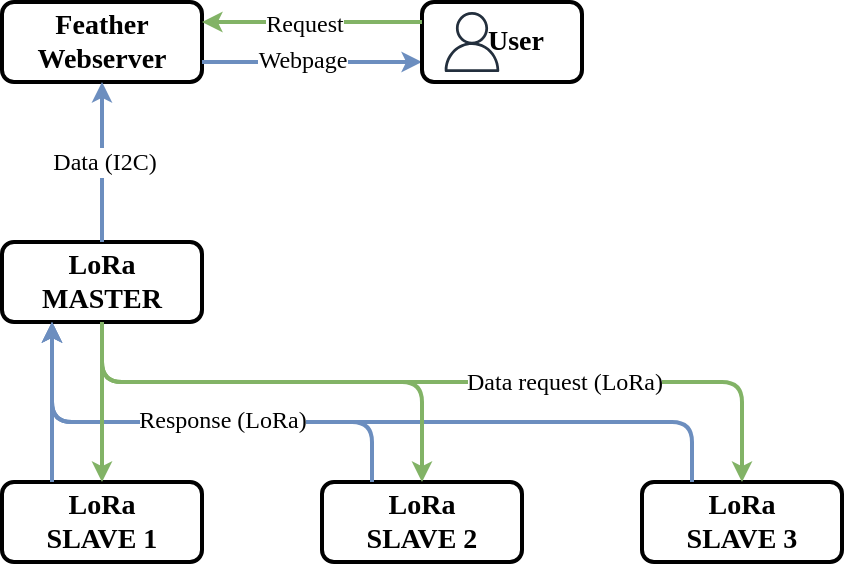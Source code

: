 <mxfile version="21.2.8" type="device">
  <diagram name="Page-1" id="ASehpmj4ztPe1-0Q4AMC">
    <mxGraphModel dx="1594" dy="1557" grid="1" gridSize="10" guides="1" tooltips="1" connect="1" arrows="1" fold="1" page="0" pageScale="1" pageWidth="1169" pageHeight="827" math="0" shadow="0">
      <root>
        <mxCell id="0" />
        <mxCell id="1" parent="0" />
        <mxCell id="aOIanCpuDB1dHARAcJOJ-1" value="LoRa&lt;br style=&quot;font-size: 14px;&quot;&gt;MASTER" style="rounded=1;whiteSpace=wrap;html=1;fontSize=14;fontFamily=Iosevka;strokeWidth=2;fontStyle=1" parent="1" vertex="1">
          <mxGeometry x="430" y="80" width="100" height="40" as="geometry" />
        </mxCell>
        <mxCell id="aOIanCpuDB1dHARAcJOJ-2" value="Feather&lt;br&gt;Webserver" style="rounded=1;whiteSpace=wrap;html=1;fontSize=14;fontFamily=Iosevka;strokeWidth=2;fontStyle=1" parent="1" vertex="1">
          <mxGeometry x="430" y="-40" width="100" height="40" as="geometry" />
        </mxCell>
        <mxCell id="aOIanCpuDB1dHARAcJOJ-5" value="LoRa&lt;br style=&quot;font-size: 14px;&quot;&gt;SLAVE 1" style="rounded=1;whiteSpace=wrap;html=1;fontSize=14;fontFamily=Iosevka;strokeWidth=2;fontStyle=1" parent="1" vertex="1">
          <mxGeometry x="430" y="200" width="100" height="40" as="geometry" />
        </mxCell>
        <mxCell id="aOIanCpuDB1dHARAcJOJ-8" value="LoRa&lt;br style=&quot;font-size: 14px;&quot;&gt;SLAVE 2" style="rounded=1;whiteSpace=wrap;html=1;fontSize=14;fontFamily=Iosevka;strokeWidth=2;fontStyle=1" parent="1" vertex="1">
          <mxGeometry x="590" y="200" width="100" height="40" as="geometry" />
        </mxCell>
        <mxCell id="aOIanCpuDB1dHARAcJOJ-10" value="LoRa&lt;br style=&quot;font-size: 14px;&quot;&gt;SLAVE 3" style="rounded=1;whiteSpace=wrap;html=1;fontSize=14;fontFamily=Iosevka;strokeWidth=2;fontStyle=1" parent="1" vertex="1">
          <mxGeometry x="750" y="200" width="100" height="40" as="geometry" />
        </mxCell>
        <mxCell id="aOIanCpuDB1dHARAcJOJ-21" value="" style="endArrow=classic;startArrow=none;html=1;rounded=0;fontSize=12;startSize=4;endSize=4;curved=1;entryX=0.25;entryY=1;entryDx=0;entryDy=0;exitX=0.25;exitY=0;exitDx=0;exitDy=0;strokeWidth=2;startFill=0;fillColor=#dae8fc;strokeColor=#6c8ebf;" parent="1" source="aOIanCpuDB1dHARAcJOJ-5" target="aOIanCpuDB1dHARAcJOJ-1" edge="1">
          <mxGeometry width="50" height="50" relative="1" as="geometry">
            <mxPoint x="350" y="70" as="sourcePoint" />
            <mxPoint x="400" y="20" as="targetPoint" />
          </mxGeometry>
        </mxCell>
        <mxCell id="aOIanCpuDB1dHARAcJOJ-22" value="" style="endArrow=classic;startArrow=none;html=1;rounded=1;fontSize=12;startSize=4;endSize=4;entryX=0.25;entryY=1;entryDx=0;entryDy=0;strokeColor=#6c8ebf;strokeWidth=2;exitX=0.25;exitY=0;exitDx=0;exitDy=0;startFill=0;fillColor=#dae8fc;" parent="1" source="aOIanCpuDB1dHARAcJOJ-8" target="aOIanCpuDB1dHARAcJOJ-1" edge="1">
          <mxGeometry width="50" height="50" relative="1" as="geometry">
            <mxPoint x="580" y="140" as="sourcePoint" />
            <mxPoint x="580" y="80" as="targetPoint" />
            <Array as="points">
              <mxPoint x="615" y="170" />
              <mxPoint x="455" y="170" />
            </Array>
          </mxGeometry>
        </mxCell>
        <mxCell id="aOIanCpuDB1dHARAcJOJ-23" value="" style="endArrow=classic;startArrow=none;html=1;rounded=1;fontSize=12;startSize=4;endSize=4;entryX=0.25;entryY=1;entryDx=0;entryDy=0;strokeColor=#6c8ebf;exitX=0.25;exitY=0;exitDx=0;exitDy=0;strokeWidth=2;startFill=0;fillColor=#dae8fc;" parent="1" source="aOIanCpuDB1dHARAcJOJ-10" target="aOIanCpuDB1dHARAcJOJ-1" edge="1">
          <mxGeometry width="50" height="50" relative="1" as="geometry">
            <mxPoint x="610" y="190" as="sourcePoint" />
            <mxPoint x="490" y="130" as="targetPoint" />
            <Array as="points">
              <mxPoint x="775" y="170" />
              <mxPoint x="455" y="170" />
            </Array>
          </mxGeometry>
        </mxCell>
        <mxCell id="aOIanCpuDB1dHARAcJOJ-36" value="Response (LoRa)" style="edgeLabel;html=1;align=center;verticalAlign=middle;resizable=0;points=[];fontSize=12;fontFamily=Iosevka;" parent="aOIanCpuDB1dHARAcJOJ-23" vertex="1" connectable="0">
          <mxGeometry x="0.355" y="-1" relative="1" as="geometry">
            <mxPoint x="6" as="offset" />
          </mxGeometry>
        </mxCell>
        <mxCell id="aOIanCpuDB1dHARAcJOJ-27" value="" style="endArrow=classic;html=1;rounded=0;fontSize=12;startSize=4;endSize=4;curved=1;entryX=0.5;entryY=1;entryDx=0;entryDy=0;exitX=0.5;exitY=0;exitDx=0;exitDy=0;strokeWidth=2;fillColor=#dae8fc;strokeColor=#6c8ebf;" parent="1" source="aOIanCpuDB1dHARAcJOJ-1" target="aOIanCpuDB1dHARAcJOJ-2" edge="1">
          <mxGeometry width="50" height="50" relative="1" as="geometry">
            <mxPoint x="320" y="120" as="sourcePoint" />
            <mxPoint x="370" y="70" as="targetPoint" />
            <Array as="points">
              <mxPoint x="480" y="40" />
            </Array>
          </mxGeometry>
        </mxCell>
        <mxCell id="aOIanCpuDB1dHARAcJOJ-30" value="&lt;font face=&quot;Iosevka&quot; style=&quot;font-size: 12px;&quot;&gt;Data (I2C)&lt;/font&gt;" style="edgeLabel;html=1;align=center;verticalAlign=middle;resizable=0;points=[];fontSize=12;" parent="aOIanCpuDB1dHARAcJOJ-27" vertex="1" connectable="0">
          <mxGeometry x="0.2" y="-1" relative="1" as="geometry">
            <mxPoint y="8" as="offset" />
          </mxGeometry>
        </mxCell>
        <mxCell id="aOIanCpuDB1dHARAcJOJ-28" value="" style="endArrow=classic;html=1;rounded=0;fontSize=12;startSize=4;endSize=4;curved=1;entryX=0;entryY=0.75;entryDx=0;entryDy=0;exitX=1;exitY=0.75;exitDx=0;exitDy=0;strokeWidth=2;fillColor=#dae8fc;strokeColor=#6c8ebf;" parent="1" source="aOIanCpuDB1dHARAcJOJ-2" target="aOIanCpuDB1dHARAcJOJ-26" edge="1">
          <mxGeometry width="50" height="50" relative="1" as="geometry">
            <mxPoint x="580" y="70" as="sourcePoint" />
            <mxPoint x="580" y="30" as="targetPoint" />
          </mxGeometry>
        </mxCell>
        <mxCell id="aOIanCpuDB1dHARAcJOJ-38" value="Webpage" style="edgeLabel;html=1;align=center;verticalAlign=middle;resizable=0;points=[];fontSize=12;fontFamily=Iosevka;" parent="aOIanCpuDB1dHARAcJOJ-28" vertex="1" connectable="0">
          <mxGeometry x="-0.287" y="1" relative="1" as="geometry">
            <mxPoint x="11" as="offset" />
          </mxGeometry>
        </mxCell>
        <mxCell id="aOIanCpuDB1dHARAcJOJ-29" value="" style="group" parent="1" vertex="1" connectable="0">
          <mxGeometry x="640" y="-40" width="80" height="40" as="geometry" />
        </mxCell>
        <mxCell id="aOIanCpuDB1dHARAcJOJ-26" value="&amp;nbsp; &amp;nbsp; User" style="rounded=1;whiteSpace=wrap;html=1;fontSize=14;fontFamily=Iosevka;strokeWidth=2;fontStyle=1" parent="aOIanCpuDB1dHARAcJOJ-29" vertex="1">
          <mxGeometry width="80" height="40" as="geometry" />
        </mxCell>
        <mxCell id="aOIanCpuDB1dHARAcJOJ-25" value="" style="sketch=0;outlineConnect=0;fontColor=#232F3E;gradientColor=none;fillColor=#232F3D;strokeColor=none;dashed=0;verticalLabelPosition=bottom;verticalAlign=top;align=center;html=1;fontSize=12;fontStyle=0;aspect=fixed;pointerEvents=1;shape=mxgraph.aws4.user;strokeWidth=1;shadow=0;perimeterSpacing=0;" parent="aOIanCpuDB1dHARAcJOJ-29" vertex="1">
          <mxGeometry x="10" y="5" width="30" height="30" as="geometry" />
        </mxCell>
        <mxCell id="aOIanCpuDB1dHARAcJOJ-31" value="" style="endArrow=none;startArrow=classic;html=1;rounded=0;fontSize=12;startSize=4;endSize=4;curved=1;entryX=0.5;entryY=1;entryDx=0;entryDy=0;exitX=0.5;exitY=0;exitDx=0;exitDy=0;strokeWidth=2;startFill=1;endFill=0;fillColor=#d5e8d4;strokeColor=#82b366;" parent="1" source="aOIanCpuDB1dHARAcJOJ-5" target="aOIanCpuDB1dHARAcJOJ-1" edge="1">
          <mxGeometry width="50" height="50" relative="1" as="geometry">
            <mxPoint x="465" y="210" as="sourcePoint" />
            <mxPoint x="465" y="130" as="targetPoint" />
          </mxGeometry>
        </mxCell>
        <mxCell id="aOIanCpuDB1dHARAcJOJ-32" value="" style="endArrow=none;startArrow=classic;html=1;rounded=1;fontSize=12;startSize=4;endSize=4;entryX=0.5;entryY=1;entryDx=0;entryDy=0;strokeWidth=2;startFill=1;endFill=0;exitX=0.5;exitY=0;exitDx=0;exitDy=0;fillColor=#d5e8d4;strokeColor=#82b366;" parent="1" source="aOIanCpuDB1dHARAcJOJ-8" target="aOIanCpuDB1dHARAcJOJ-1" edge="1">
          <mxGeometry width="50" height="50" relative="1" as="geometry">
            <mxPoint x="650" y="130" as="sourcePoint" />
            <mxPoint x="490" y="130" as="targetPoint" />
            <Array as="points">
              <mxPoint x="640" y="180" />
              <mxPoint x="640" y="150" />
              <mxPoint x="480" y="150" />
            </Array>
          </mxGeometry>
        </mxCell>
        <mxCell id="aOIanCpuDB1dHARAcJOJ-33" value="" style="endArrow=none;startArrow=classic;html=1;rounded=1;fontSize=12;startSize=4;endSize=4;entryX=0.5;entryY=1;entryDx=0;entryDy=0;strokeWidth=2;startFill=1;endFill=0;exitX=0.5;exitY=0;exitDx=0;exitDy=0;fillColor=#d5e8d4;strokeColor=#82b366;" parent="1" source="aOIanCpuDB1dHARAcJOJ-10" target="aOIanCpuDB1dHARAcJOJ-1" edge="1">
          <mxGeometry width="50" height="50" relative="1" as="geometry">
            <mxPoint x="820" y="150" as="sourcePoint" />
            <mxPoint x="500" y="140" as="targetPoint" />
            <Array as="points">
              <mxPoint x="800" y="150" />
              <mxPoint x="480" y="150" />
            </Array>
          </mxGeometry>
        </mxCell>
        <mxCell id="aOIanCpuDB1dHARAcJOJ-35" value="Data request (LoRa)" style="edgeLabel;html=1;align=center;verticalAlign=middle;resizable=0;points=[];fontSize=12;fontFamily=Iosevka;" parent="aOIanCpuDB1dHARAcJOJ-33" vertex="1" connectable="0">
          <mxGeometry x="-0.202" y="1" relative="1" as="geometry">
            <mxPoint x="20" y="-1" as="offset" />
          </mxGeometry>
        </mxCell>
        <mxCell id="aOIanCpuDB1dHARAcJOJ-34" value="" style="endArrow=classic;html=1;rounded=0;fontSize=12;startSize=4;endSize=4;curved=1;entryX=1;entryY=0.25;entryDx=0;entryDy=0;exitX=0;exitY=0.25;exitDx=0;exitDy=0;strokeWidth=2;fillColor=#d5e8d4;strokeColor=#82b366;" parent="1" source="aOIanCpuDB1dHARAcJOJ-26" target="aOIanCpuDB1dHARAcJOJ-2" edge="1">
          <mxGeometry width="50" height="50" relative="1" as="geometry">
            <mxPoint x="540" as="sourcePoint" />
            <mxPoint x="650" as="targetPoint" />
          </mxGeometry>
        </mxCell>
        <mxCell id="aOIanCpuDB1dHARAcJOJ-37" value="Request" style="edgeLabel;html=1;align=center;verticalAlign=middle;resizable=0;points=[];fontSize=12;fontFamily=Iosevka;" parent="aOIanCpuDB1dHARAcJOJ-34" vertex="1" connectable="0">
          <mxGeometry x="-0.316" y="1" relative="1" as="geometry">
            <mxPoint x="-22" as="offset" />
          </mxGeometry>
        </mxCell>
      </root>
    </mxGraphModel>
  </diagram>
</mxfile>

